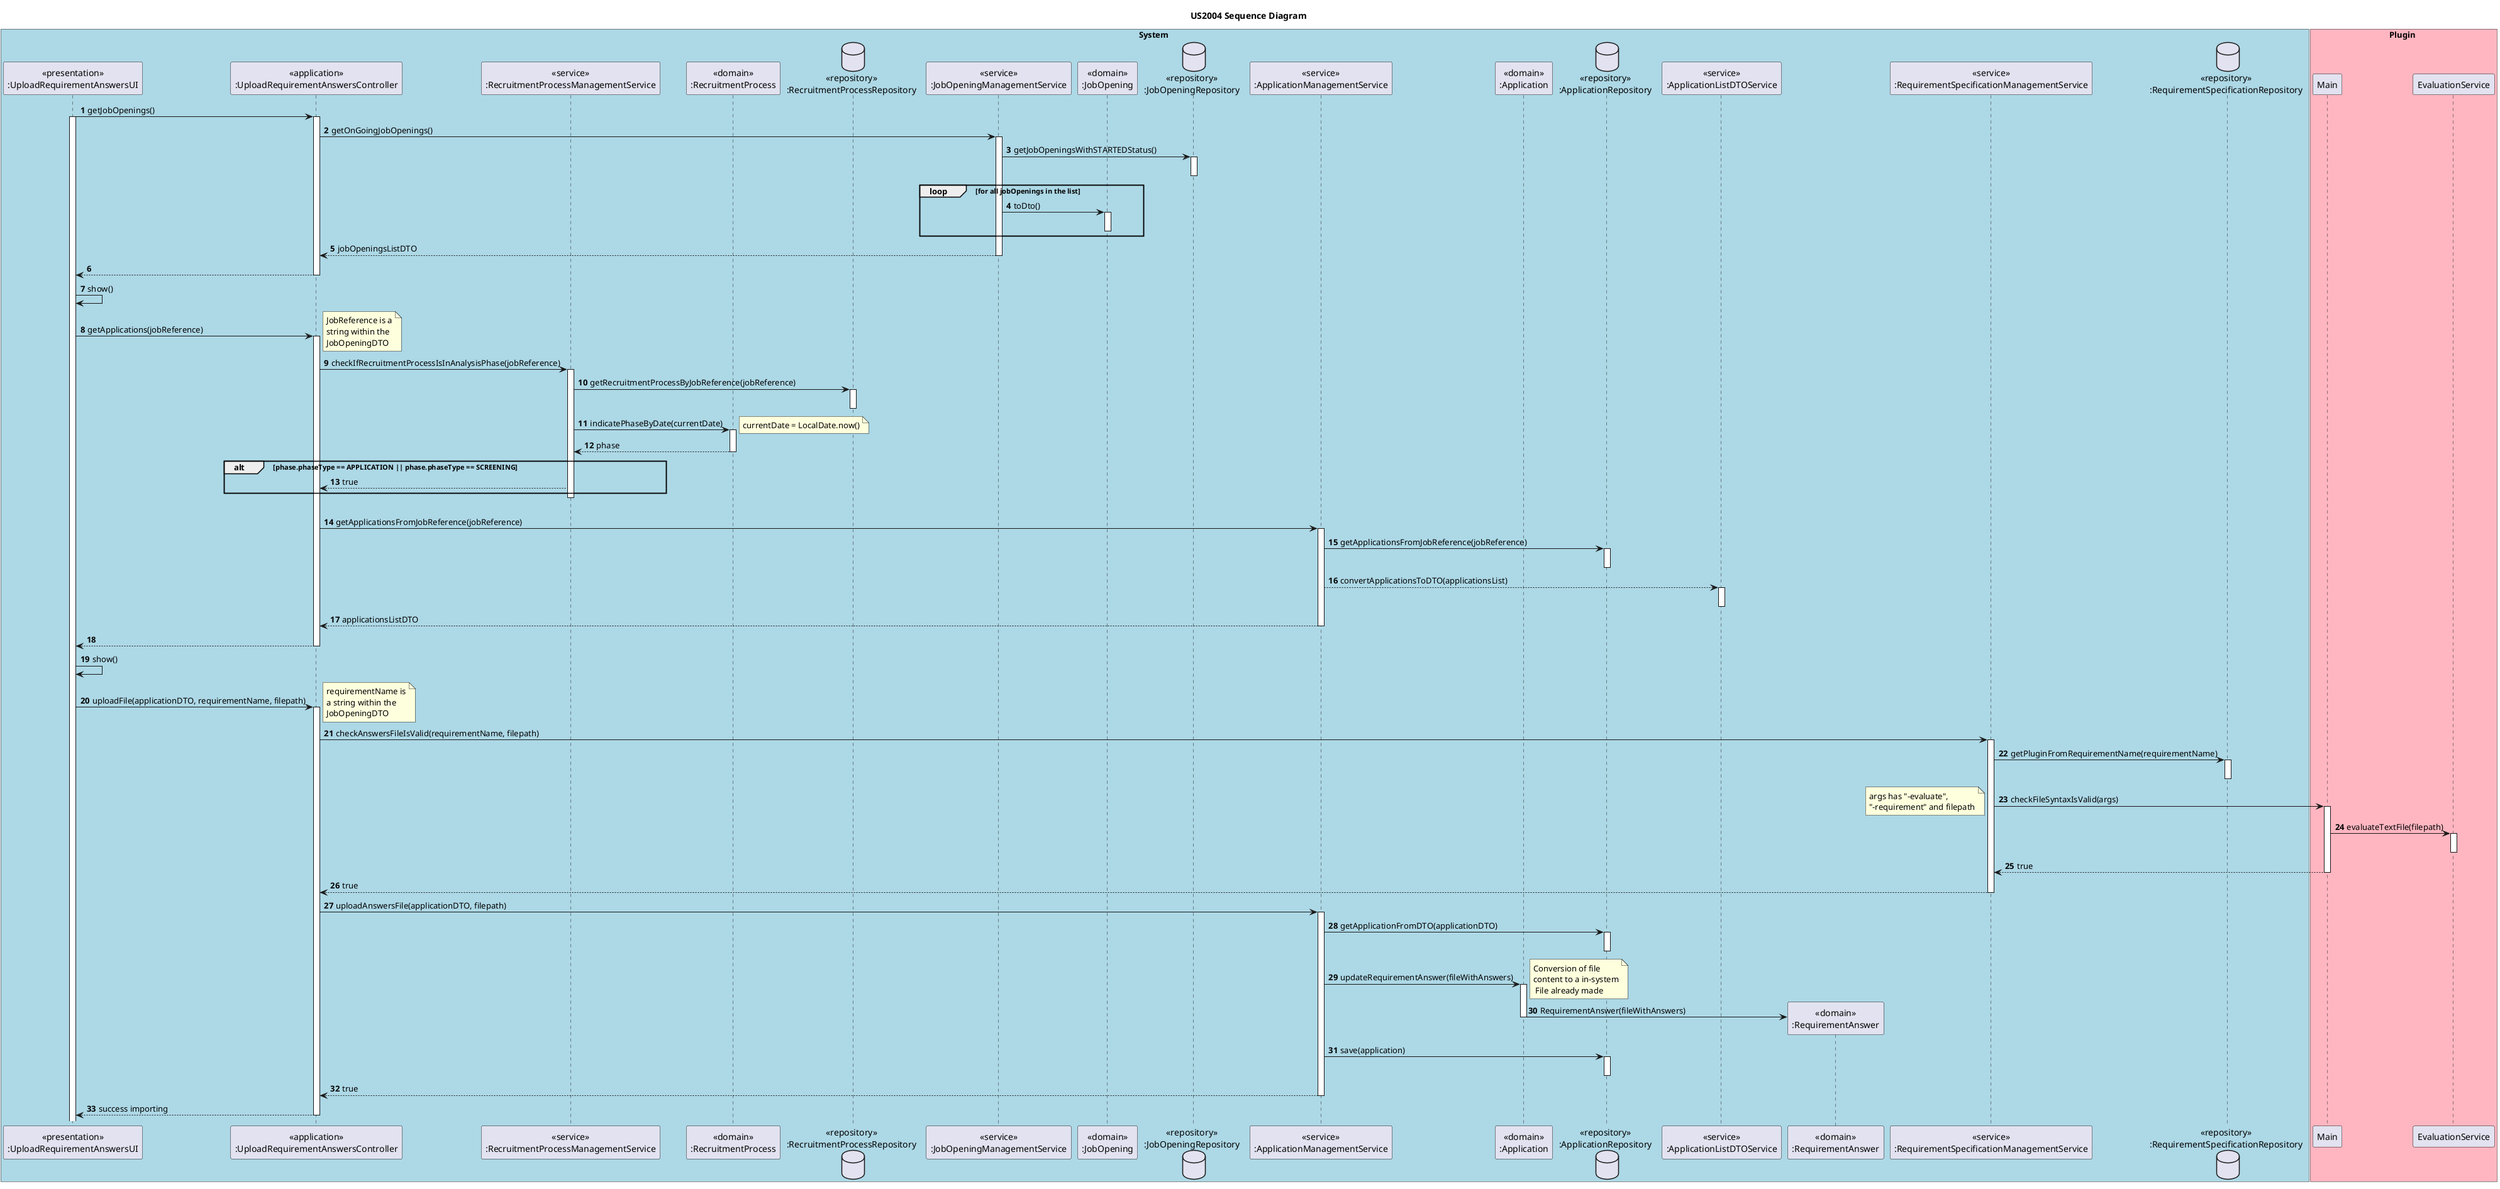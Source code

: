 @startuml

title US2004 Sequence Diagram

autonumber

box System #LightBlue
    participant "<<presentation>>\n:UploadRequirementAnswersUI" as UI
    participant "<<application>>\n:UploadRequirementAnswersController" as CTRL
    participant "<<service>>\n:RecruitmentProcessManagementService" as RecruitSrv
    participant "<<domain>>\n:RecruitmentProcess" as RecruitmentProcess
    database "<<repository>>\n:RecruitmentProcessRepository" as RecruitmentProcessRepository
    participant "<<service>>\n:JobOpeningManagementService" as JobSrv
    participant "<<domain>>\n:JobOpening" as JobOp
    database "<<repository>>\n:JobOpeningRepository" as JobRepo

    participant "<<service>>\n:ApplicationManagementService" as AppSrv
    participant "<<domain>>\n:Application" as App
    database "<<repository>>\n:ApplicationRepository" as AppRepo
    participant "<<service>>\n:ApplicationListDTOService" as AppDTOSrv

    participant "<<domain>>\n:RequirementAnswer" as ReqAnswer

    participant "<<service>>\n:RequirementSpecificationManagementService" as ReqSrv
    database "<<repository>>\n:RequirementSpecificationRepository" as ReqRepo
end box


box Plugin #LightPink
    participant "Main" as Plugin
    participant "EvaluationService" as Eval
end box


'======== Get Job Openings ========
UI -> CTRL : getJobOpenings()
activate UI
activate CTRL

CTRL -> JobSrv : getOnGoingJobOpenings()
activate JobSrv

JobSrv -> JobRepo : getJobOpeningsWithSTARTEDStatus()
activate JobRepo
deactivate JobRepo

loop for all jobOpenings in the list
    JobSrv -> JobOp : toDto()
    activate JobOp
    deactivate JobOp
end loop

JobSrv --> CTRL : jobOpeningsListDTO
deactivate JobSrv

CTRL --> UI
deactivate CTRL

UI -> UI : show()


'======== Get Applications ========
UI -> CTRL : getApplications(jobReference)
activate CTRL
note right
    JobReference is a
    string within the
    JobOpeningDTO
end note


CTRL -> RecruitSrv : checkIfRecruitmentProcessIsInAnalysisPhase(jobReference)
activate RecruitSrv

RecruitSrv -> RecruitmentProcessRepository : getRecruitmentProcessByJobReference(jobReference)
activate RecruitmentProcessRepository
deactivate RecruitmentProcessRepository

RecruitSrv -> RecruitmentProcess : indicatePhaseByDate(currentDate)
note right
currentDate = LocalDate.now()
end note
activate RecruitmentProcess

RecruitmentProcess --> RecruitSrv : phase
deactivate RecruitmentProcess

alt phase.phaseType == APPLICATION || phase.phaseType == SCREENING
RecruitSrv --> CTRL : true
end alt
deactivate RecruitSrv

|||

CTRL -> AppSrv : getApplicationsFromJobReference(jobReference)
activate AppSrv

AppSrv -> AppRepo : getApplicationsFromJobReference(jobReference)
activate AppRepo
deactivate AppRepo

AppSrv --> AppDTOSrv : convertApplicationsToDTO(applicationsList)
activate AppDTOSrv
deactivate AppDTOSrv

AppSrv --> CTRL : applicationsListDTO
deactivate AppSrv

CTRL --> UI
deactivate CTRL

UI -> UI : show()

'======== Check If File is Valid ========
UI -> CTRL : uploadFile(applicationDTO, requirementName, filepath)
activate CTRL
note right
    requirementName is
    a string within the
    JobOpeningDTO
end note

CTRL -> ReqSrv : checkAnswersFileIsValid(requirementName, filepath)
activate ReqSrv

ReqSrv -> ReqRepo : getPluginFromRequirementName(requirementName)
activate ReqRepo
deactivate ReqRepo

ReqSrv -> Plugin : checkFileSyntaxIsValid(args)
note left
args has "-evaluate",
"-requirement" and filepath
end note
activate Plugin

Plugin -> Eval : evaluateTextFile(filepath)
activate Eval
deactivate Eval

Plugin --> ReqSrv : true
deactivate Plugin

ReqSrv --> CTRL : true
deactivate ReqSrv

'======== Upload the File ========
CTRL -> AppSrv : uploadAnswersFile(applicationDTO, filepath)
activate AppSrv
AppSrv -> AppRepo : getApplicationFromDTO(applicationDTO)
activate AppRepo
deactivate AppRepo

AppSrv -> App : updateRequirementAnswer(fileWithAnswers)
activate App
note right
    Conversion of file
    content to a in-system
     File already made
end note

App -> ReqAnswer** : RequirementAnswer(fileWithAnswers)
deactivate App

AppSrv -> AppRepo : save(application)
activate AppRepo
deactivate AppRepo
AppSrv --> CTRL : true
deactivate AppSrv

CTRL --> UI : success importing
deactivate CTRL

@enduml